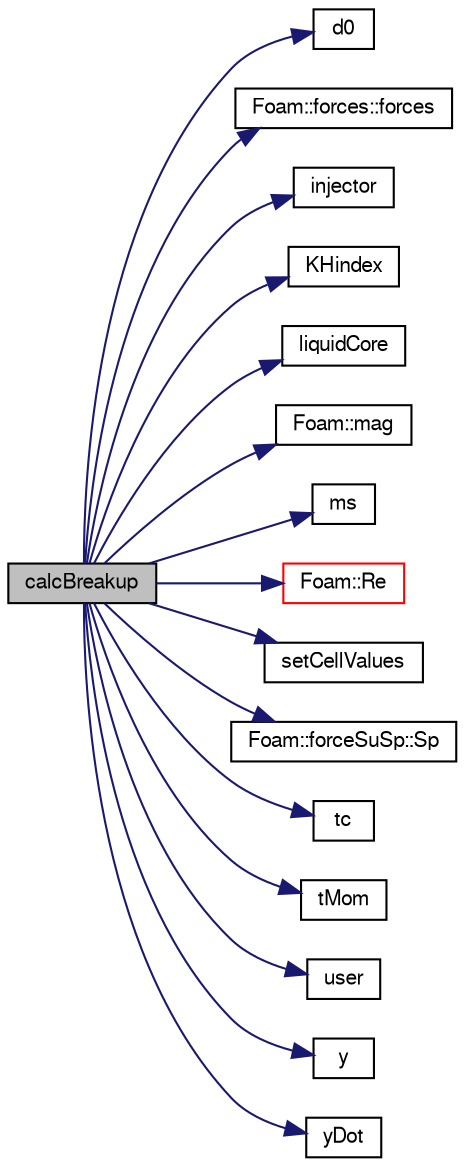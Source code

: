 digraph "calcBreakup"
{
  bgcolor="transparent";
  edge [fontname="FreeSans",fontsize="10",labelfontname="FreeSans",labelfontsize="10"];
  node [fontname="FreeSans",fontsize="10",shape=record];
  rankdir="LR";
  Node1 [label="calcBreakup",height=0.2,width=0.4,color="black", fillcolor="grey75", style="filled" fontcolor="black"];
  Node1 -> Node2 [color="midnightblue",fontsize="10",style="solid",fontname="FreeSans"];
  Node2 [label="d0",height=0.2,width=0.4,color="black",URL="$a02342.html#a4ff6edc55da7d8c5ab00cdf3ff3999b7",tooltip="Return const access to initial droplet diameter. "];
  Node1 -> Node3 [color="midnightblue",fontsize="10",style="solid",fontname="FreeSans"];
  Node3 [label="Foam::forces::forces",height=0.2,width=0.4,color="black",URL="$a00831.html#ad0adf28726fa5c987a2b4e30067f5e69",tooltip="Disallow default bitwise copy construct. "];
  Node1 -> Node4 [color="midnightblue",fontsize="10",style="solid",fontname="FreeSans"];
  Node4 [label="injector",height=0.2,width=0.4,color="black",URL="$a02342.html#a468ada3e18cb5367f4f88716077208f1",tooltip="Return const access to injector id. "];
  Node1 -> Node5 [color="midnightblue",fontsize="10",style="solid",fontname="FreeSans"];
  Node5 [label="KHindex",height=0.2,width=0.4,color="black",URL="$a02342.html#abdefde9c7da8c85af3d878876b0e3a94",tooltip="Return const access to Kelvin-Helmholtz breakup index. "];
  Node1 -> Node6 [color="midnightblue",fontsize="10",style="solid",fontname="FreeSans"];
  Node6 [label="liquidCore",height=0.2,width=0.4,color="black",URL="$a02342.html#ad0e170c9747b16f03fc1285d8b20ac54",tooltip="Return const access to liquid core. "];
  Node1 -> Node7 [color="midnightblue",fontsize="10",style="solid",fontname="FreeSans"];
  Node7 [label="Foam::mag",height=0.2,width=0.4,color="black",URL="$a10237.html#a929da2a3fdcf3dacbbe0487d3a330dae"];
  Node1 -> Node8 [color="midnightblue",fontsize="10",style="solid",fontname="FreeSans"];
  Node8 [label="ms",height=0.2,width=0.4,color="black",URL="$a02342.html#a866cb8493428411d3a7f41af59b9a018",tooltip="Return const access to stripped parcel mass. "];
  Node1 -> Node9 [color="midnightblue",fontsize="10",style="solid",fontname="FreeSans"];
  Node9 [label="Foam::Re",height=0.2,width=0.4,color="red",URL="$a10237.html#affa366970bcbe0f7ccf7c85557a3e12b"];
  Node1 -> Node10 [color="midnightblue",fontsize="10",style="solid",fontname="FreeSans"];
  Node10 [label="setCellValues",height=0.2,width=0.4,color="black",URL="$a02342.html#a41280fa67cfd5c60a05387baa00989df",tooltip="Set cell values. "];
  Node1 -> Node11 [color="midnightblue",fontsize="10",style="solid",fontname="FreeSans"];
  Node11 [label="Foam::forceSuSp::Sp",height=0.2,width=0.4,color="black",URL="$a00832.html#acfcc3fd27c35d541f661e17aec7592a1",tooltip="Return const access to the implicit coefficient [kg/s]. "];
  Node1 -> Node12 [color="midnightblue",fontsize="10",style="solid",fontname="FreeSans"];
  Node12 [label="tc",height=0.2,width=0.4,color="black",URL="$a02342.html#a771edeca9ba5ede9e726452450bf959a",tooltip="Return const access to atomization characteristic time. "];
  Node1 -> Node13 [color="midnightblue",fontsize="10",style="solid",fontname="FreeSans"];
  Node13 [label="tMom",height=0.2,width=0.4,color="black",URL="$a02342.html#aa931e86adad499c2e802a194404a85ab",tooltip="Return const access to momentum relaxation time. "];
  Node1 -> Node14 [color="midnightblue",fontsize="10",style="solid",fontname="FreeSans"];
  Node14 [label="user",height=0.2,width=0.4,color="black",URL="$a02342.html#a6ecbea9e5bdf98bdfb7db0b2a5f2ba87",tooltip="Return const access to passive user scalar. "];
  Node1 -> Node15 [color="midnightblue",fontsize="10",style="solid",fontname="FreeSans"];
  Node15 [label="y",height=0.2,width=0.4,color="black",URL="$a02342.html#a5beeed32e16d04efe31436360113a5ad",tooltip="Return const access to spherical deviation. "];
  Node1 -> Node16 [color="midnightblue",fontsize="10",style="solid",fontname="FreeSans"];
  Node16 [label="yDot",height=0.2,width=0.4,color="black",URL="$a02342.html#a60730c1f30a0034301bf83969e383fa1",tooltip="Return const access to rate of change of spherical deviation. "];
}
